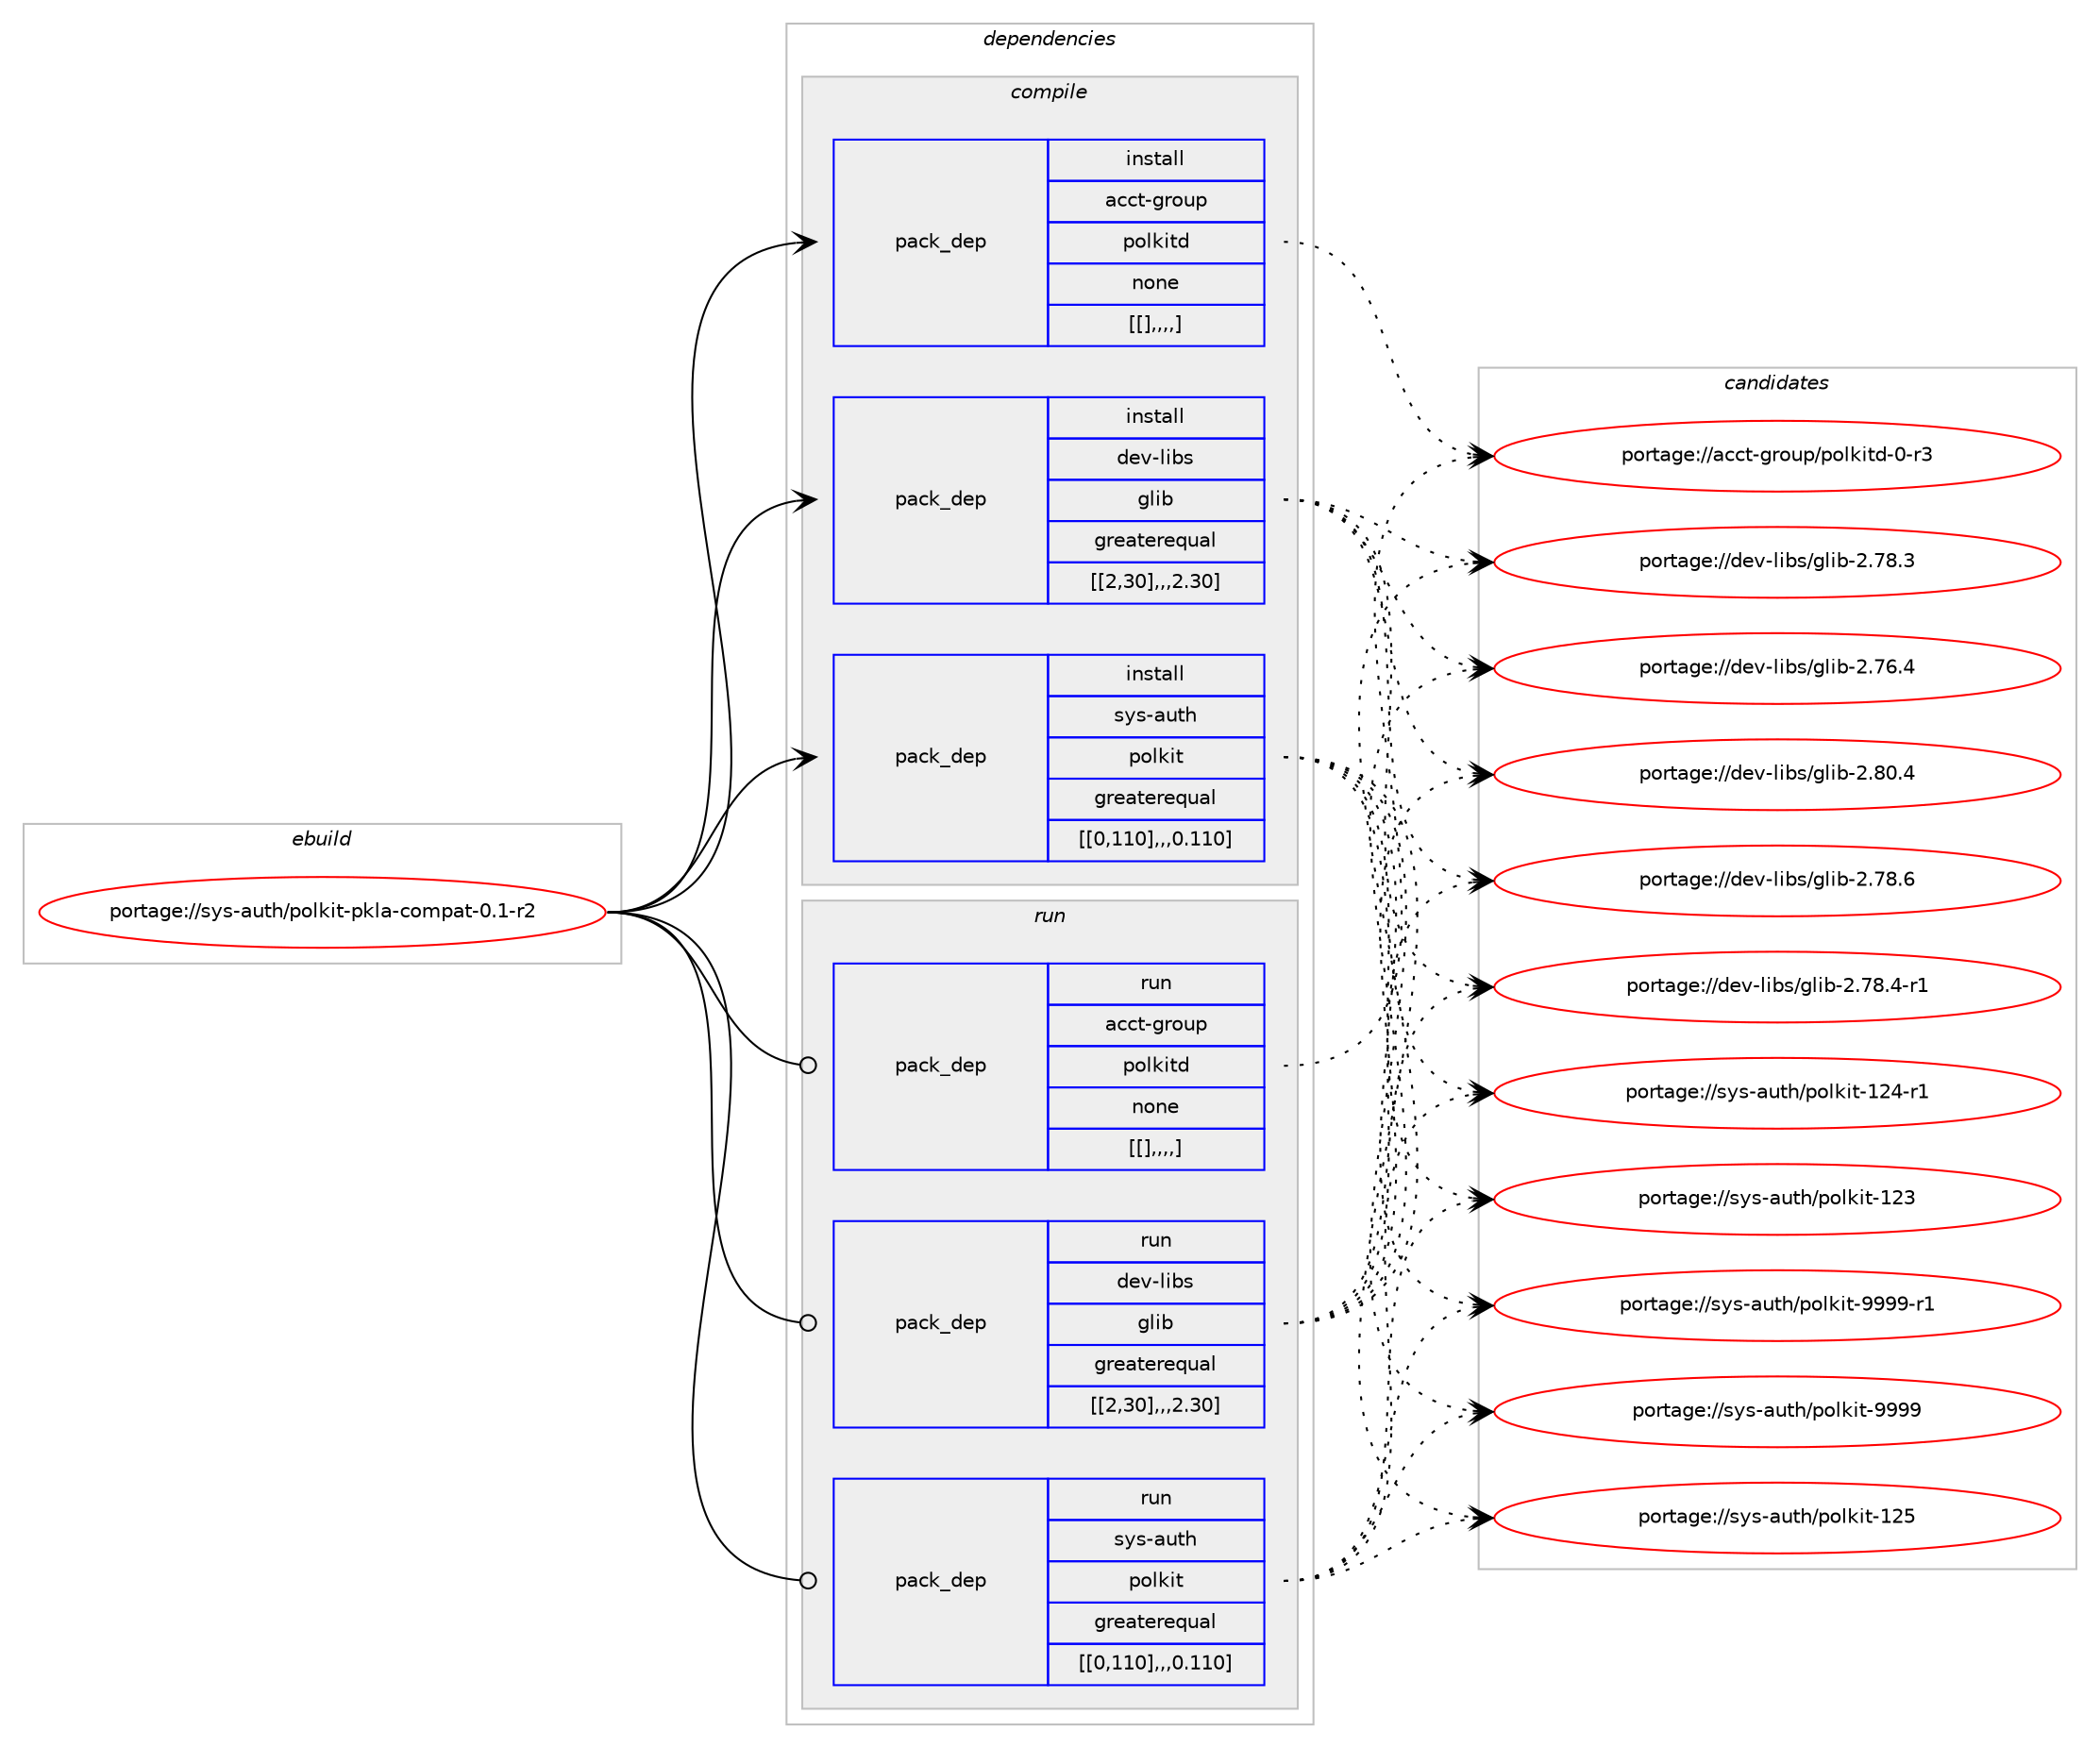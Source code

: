 digraph prolog {

# *************
# Graph options
# *************

newrank=true;
concentrate=true;
compound=true;
graph [rankdir=LR,fontname=Helvetica,fontsize=10,ranksep=1.5];#, ranksep=2.5, nodesep=0.2];
edge  [arrowhead=vee];
node  [fontname=Helvetica,fontsize=10];

# **********
# The ebuild
# **********

subgraph cluster_leftcol {
color=gray;
label=<<i>ebuild</i>>;
id [label="portage://sys-auth/polkit-pkla-compat-0.1-r2", color=red, width=4, href="../sys-auth/polkit-pkla-compat-0.1-r2.svg"];
}

# ****************
# The dependencies
# ****************

subgraph cluster_midcol {
color=gray;
label=<<i>dependencies</i>>;
subgraph cluster_compile {
fillcolor="#eeeeee";
style=filled;
label=<<i>compile</i>>;
subgraph pack323335 {
dependency443957 [label=<<TABLE BORDER="0" CELLBORDER="1" CELLSPACING="0" CELLPADDING="4" WIDTH="220"><TR><TD ROWSPAN="6" CELLPADDING="30">pack_dep</TD></TR><TR><TD WIDTH="110">install</TD></TR><TR><TD>acct-group</TD></TR><TR><TD>polkitd</TD></TR><TR><TD>none</TD></TR><TR><TD>[[],,,,]</TD></TR></TABLE>>, shape=none, color=blue];
}
id:e -> dependency443957:w [weight=20,style="solid",arrowhead="vee"];
subgraph pack323336 {
dependency443958 [label=<<TABLE BORDER="0" CELLBORDER="1" CELLSPACING="0" CELLPADDING="4" WIDTH="220"><TR><TD ROWSPAN="6" CELLPADDING="30">pack_dep</TD></TR><TR><TD WIDTH="110">install</TD></TR><TR><TD>dev-libs</TD></TR><TR><TD>glib</TD></TR><TR><TD>greaterequal</TD></TR><TR><TD>[[2,30],,,2.30]</TD></TR></TABLE>>, shape=none, color=blue];
}
id:e -> dependency443958:w [weight=20,style="solid",arrowhead="vee"];
subgraph pack323337 {
dependency443959 [label=<<TABLE BORDER="0" CELLBORDER="1" CELLSPACING="0" CELLPADDING="4" WIDTH="220"><TR><TD ROWSPAN="6" CELLPADDING="30">pack_dep</TD></TR><TR><TD WIDTH="110">install</TD></TR><TR><TD>sys-auth</TD></TR><TR><TD>polkit</TD></TR><TR><TD>greaterequal</TD></TR><TR><TD>[[0,110],,,0.110]</TD></TR></TABLE>>, shape=none, color=blue];
}
id:e -> dependency443959:w [weight=20,style="solid",arrowhead="vee"];
}
subgraph cluster_compileandrun {
fillcolor="#eeeeee";
style=filled;
label=<<i>compile and run</i>>;
}
subgraph cluster_run {
fillcolor="#eeeeee";
style=filled;
label=<<i>run</i>>;
subgraph pack323338 {
dependency443960 [label=<<TABLE BORDER="0" CELLBORDER="1" CELLSPACING="0" CELLPADDING="4" WIDTH="220"><TR><TD ROWSPAN="6" CELLPADDING="30">pack_dep</TD></TR><TR><TD WIDTH="110">run</TD></TR><TR><TD>acct-group</TD></TR><TR><TD>polkitd</TD></TR><TR><TD>none</TD></TR><TR><TD>[[],,,,]</TD></TR></TABLE>>, shape=none, color=blue];
}
id:e -> dependency443960:w [weight=20,style="solid",arrowhead="odot"];
subgraph pack323339 {
dependency443961 [label=<<TABLE BORDER="0" CELLBORDER="1" CELLSPACING="0" CELLPADDING="4" WIDTH="220"><TR><TD ROWSPAN="6" CELLPADDING="30">pack_dep</TD></TR><TR><TD WIDTH="110">run</TD></TR><TR><TD>dev-libs</TD></TR><TR><TD>glib</TD></TR><TR><TD>greaterequal</TD></TR><TR><TD>[[2,30],,,2.30]</TD></TR></TABLE>>, shape=none, color=blue];
}
id:e -> dependency443961:w [weight=20,style="solid",arrowhead="odot"];
subgraph pack323340 {
dependency443962 [label=<<TABLE BORDER="0" CELLBORDER="1" CELLSPACING="0" CELLPADDING="4" WIDTH="220"><TR><TD ROWSPAN="6" CELLPADDING="30">pack_dep</TD></TR><TR><TD WIDTH="110">run</TD></TR><TR><TD>sys-auth</TD></TR><TR><TD>polkit</TD></TR><TR><TD>greaterequal</TD></TR><TR><TD>[[0,110],,,0.110]</TD></TR></TABLE>>, shape=none, color=blue];
}
id:e -> dependency443962:w [weight=20,style="solid",arrowhead="odot"];
}
}

# **************
# The candidates
# **************

subgraph cluster_choices {
rank=same;
color=gray;
label=<<i>candidates</i>>;

subgraph choice323335 {
color=black;
nodesep=1;
choice979999116451031141111171124711211110810710511610045484511451 [label="portage://acct-group/polkitd-0-r3", color=red, width=4,href="../acct-group/polkitd-0-r3.svg"];
dependency443957:e -> choice979999116451031141111171124711211110810710511610045484511451:w [style=dotted,weight="100"];
}
subgraph choice323336 {
color=black;
nodesep=1;
choice1001011184510810598115471031081059845504656484652 [label="portage://dev-libs/glib-2.80.4", color=red, width=4,href="../dev-libs/glib-2.80.4.svg"];
choice1001011184510810598115471031081059845504655564654 [label="portage://dev-libs/glib-2.78.6", color=red, width=4,href="../dev-libs/glib-2.78.6.svg"];
choice10010111845108105981154710310810598455046555646524511449 [label="portage://dev-libs/glib-2.78.4-r1", color=red, width=4,href="../dev-libs/glib-2.78.4-r1.svg"];
choice1001011184510810598115471031081059845504655564651 [label="portage://dev-libs/glib-2.78.3", color=red, width=4,href="../dev-libs/glib-2.78.3.svg"];
choice1001011184510810598115471031081059845504655544652 [label="portage://dev-libs/glib-2.76.4", color=red, width=4,href="../dev-libs/glib-2.76.4.svg"];
dependency443958:e -> choice1001011184510810598115471031081059845504656484652:w [style=dotted,weight="100"];
dependency443958:e -> choice1001011184510810598115471031081059845504655564654:w [style=dotted,weight="100"];
dependency443958:e -> choice10010111845108105981154710310810598455046555646524511449:w [style=dotted,weight="100"];
dependency443958:e -> choice1001011184510810598115471031081059845504655564651:w [style=dotted,weight="100"];
dependency443958:e -> choice1001011184510810598115471031081059845504655544652:w [style=dotted,weight="100"];
}
subgraph choice323337 {
color=black;
nodesep=1;
choice11512111545971171161044711211110810710511645575757574511449 [label="portage://sys-auth/polkit-9999-r1", color=red, width=4,href="../sys-auth/polkit-9999-r1.svg"];
choice1151211154597117116104471121111081071051164557575757 [label="portage://sys-auth/polkit-9999", color=red, width=4,href="../sys-auth/polkit-9999.svg"];
choice11512111545971171161044711211110810710511645495053 [label="portage://sys-auth/polkit-125", color=red, width=4,href="../sys-auth/polkit-125.svg"];
choice115121115459711711610447112111108107105116454950524511449 [label="portage://sys-auth/polkit-124-r1", color=red, width=4,href="../sys-auth/polkit-124-r1.svg"];
choice11512111545971171161044711211110810710511645495051 [label="portage://sys-auth/polkit-123", color=red, width=4,href="../sys-auth/polkit-123.svg"];
dependency443959:e -> choice11512111545971171161044711211110810710511645575757574511449:w [style=dotted,weight="100"];
dependency443959:e -> choice1151211154597117116104471121111081071051164557575757:w [style=dotted,weight="100"];
dependency443959:e -> choice11512111545971171161044711211110810710511645495053:w [style=dotted,weight="100"];
dependency443959:e -> choice115121115459711711610447112111108107105116454950524511449:w [style=dotted,weight="100"];
dependency443959:e -> choice11512111545971171161044711211110810710511645495051:w [style=dotted,weight="100"];
}
subgraph choice323338 {
color=black;
nodesep=1;
choice979999116451031141111171124711211110810710511610045484511451 [label="portage://acct-group/polkitd-0-r3", color=red, width=4,href="../acct-group/polkitd-0-r3.svg"];
dependency443960:e -> choice979999116451031141111171124711211110810710511610045484511451:w [style=dotted,weight="100"];
}
subgraph choice323339 {
color=black;
nodesep=1;
choice1001011184510810598115471031081059845504656484652 [label="portage://dev-libs/glib-2.80.4", color=red, width=4,href="../dev-libs/glib-2.80.4.svg"];
choice1001011184510810598115471031081059845504655564654 [label="portage://dev-libs/glib-2.78.6", color=red, width=4,href="../dev-libs/glib-2.78.6.svg"];
choice10010111845108105981154710310810598455046555646524511449 [label="portage://dev-libs/glib-2.78.4-r1", color=red, width=4,href="../dev-libs/glib-2.78.4-r1.svg"];
choice1001011184510810598115471031081059845504655564651 [label="portage://dev-libs/glib-2.78.3", color=red, width=4,href="../dev-libs/glib-2.78.3.svg"];
choice1001011184510810598115471031081059845504655544652 [label="portage://dev-libs/glib-2.76.4", color=red, width=4,href="../dev-libs/glib-2.76.4.svg"];
dependency443961:e -> choice1001011184510810598115471031081059845504656484652:w [style=dotted,weight="100"];
dependency443961:e -> choice1001011184510810598115471031081059845504655564654:w [style=dotted,weight="100"];
dependency443961:e -> choice10010111845108105981154710310810598455046555646524511449:w [style=dotted,weight="100"];
dependency443961:e -> choice1001011184510810598115471031081059845504655564651:w [style=dotted,weight="100"];
dependency443961:e -> choice1001011184510810598115471031081059845504655544652:w [style=dotted,weight="100"];
}
subgraph choice323340 {
color=black;
nodesep=1;
choice11512111545971171161044711211110810710511645575757574511449 [label="portage://sys-auth/polkit-9999-r1", color=red, width=4,href="../sys-auth/polkit-9999-r1.svg"];
choice1151211154597117116104471121111081071051164557575757 [label="portage://sys-auth/polkit-9999", color=red, width=4,href="../sys-auth/polkit-9999.svg"];
choice11512111545971171161044711211110810710511645495053 [label="portage://sys-auth/polkit-125", color=red, width=4,href="../sys-auth/polkit-125.svg"];
choice115121115459711711610447112111108107105116454950524511449 [label="portage://sys-auth/polkit-124-r1", color=red, width=4,href="../sys-auth/polkit-124-r1.svg"];
choice11512111545971171161044711211110810710511645495051 [label="portage://sys-auth/polkit-123", color=red, width=4,href="../sys-auth/polkit-123.svg"];
dependency443962:e -> choice11512111545971171161044711211110810710511645575757574511449:w [style=dotted,weight="100"];
dependency443962:e -> choice1151211154597117116104471121111081071051164557575757:w [style=dotted,weight="100"];
dependency443962:e -> choice11512111545971171161044711211110810710511645495053:w [style=dotted,weight="100"];
dependency443962:e -> choice115121115459711711610447112111108107105116454950524511449:w [style=dotted,weight="100"];
dependency443962:e -> choice11512111545971171161044711211110810710511645495051:w [style=dotted,weight="100"];
}
}

}
